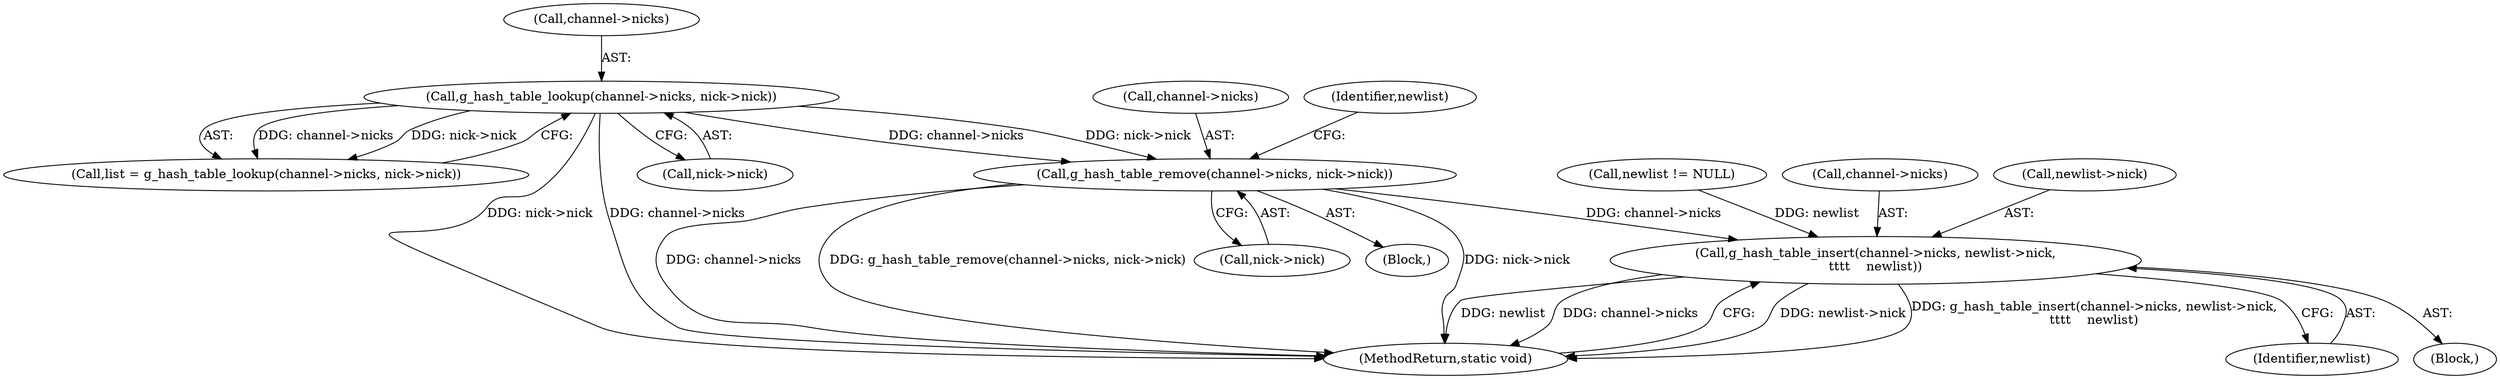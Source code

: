 digraph "0_irssi_5e26325317c72a04c1610ad952974e206384d291_0@API" {
"1000153" [label="(Call,g_hash_table_remove(channel->nicks, nick->nick))"];
"1000108" [label="(Call,g_hash_table_lookup(channel->nicks, nick->nick))"];
"1000165" [label="(Call,g_hash_table_insert(channel->nicks, newlist->nick,\n\t\t\t\t    newlist))"];
"1000161" [label="(Call,newlist != NULL)"];
"1000157" [label="(Call,nick->nick)"];
"1000154" [label="(Call,channel->nicks)"];
"1000172" [label="(Identifier,newlist)"];
"1000162" [label="(Identifier,newlist)"];
"1000166" [label="(Call,channel->nicks)"];
"1000164" [label="(Block,)"];
"1000153" [label="(Call,g_hash_table_remove(channel->nicks, nick->nick))"];
"1000103" [label="(Block,)"];
"1000108" [label="(Call,g_hash_table_lookup(channel->nicks, nick->nick))"];
"1000169" [label="(Call,newlist->nick)"];
"1000109" [label="(Call,channel->nicks)"];
"1000106" [label="(Call,list = g_hash_table_lookup(channel->nicks, nick->nick))"];
"1000173" [label="(MethodReturn,static void)"];
"1000165" [label="(Call,g_hash_table_insert(channel->nicks, newlist->nick,\n\t\t\t\t    newlist))"];
"1000112" [label="(Call,nick->nick)"];
"1000153" -> "1000103"  [label="AST: "];
"1000153" -> "1000157"  [label="CFG: "];
"1000154" -> "1000153"  [label="AST: "];
"1000157" -> "1000153"  [label="AST: "];
"1000162" -> "1000153"  [label="CFG: "];
"1000153" -> "1000173"  [label="DDG: nick->nick"];
"1000153" -> "1000173"  [label="DDG: channel->nicks"];
"1000153" -> "1000173"  [label="DDG: g_hash_table_remove(channel->nicks, nick->nick)"];
"1000108" -> "1000153"  [label="DDG: channel->nicks"];
"1000108" -> "1000153"  [label="DDG: nick->nick"];
"1000153" -> "1000165"  [label="DDG: channel->nicks"];
"1000108" -> "1000106"  [label="AST: "];
"1000108" -> "1000112"  [label="CFG: "];
"1000109" -> "1000108"  [label="AST: "];
"1000112" -> "1000108"  [label="AST: "];
"1000106" -> "1000108"  [label="CFG: "];
"1000108" -> "1000173"  [label="DDG: nick->nick"];
"1000108" -> "1000173"  [label="DDG: channel->nicks"];
"1000108" -> "1000106"  [label="DDG: channel->nicks"];
"1000108" -> "1000106"  [label="DDG: nick->nick"];
"1000165" -> "1000164"  [label="AST: "];
"1000165" -> "1000172"  [label="CFG: "];
"1000166" -> "1000165"  [label="AST: "];
"1000169" -> "1000165"  [label="AST: "];
"1000172" -> "1000165"  [label="AST: "];
"1000173" -> "1000165"  [label="CFG: "];
"1000165" -> "1000173"  [label="DDG: newlist->nick"];
"1000165" -> "1000173"  [label="DDG: g_hash_table_insert(channel->nicks, newlist->nick,\n\t\t\t\t    newlist)"];
"1000165" -> "1000173"  [label="DDG: newlist"];
"1000165" -> "1000173"  [label="DDG: channel->nicks"];
"1000161" -> "1000165"  [label="DDG: newlist"];
}
